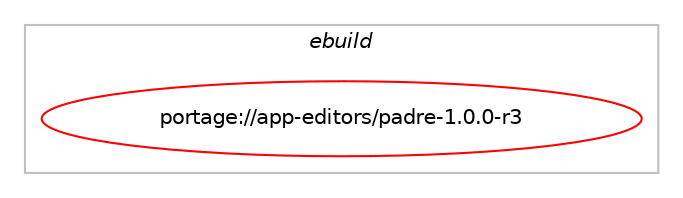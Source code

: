 digraph prolog {

# *************
# Graph options
# *************

newrank=true;
concentrate=true;
compound=true;
graph [rankdir=LR,fontname=Helvetica,fontsize=10,ranksep=1.5];#, ranksep=2.5, nodesep=0.2];
edge  [arrowhead=vee];
node  [fontname=Helvetica,fontsize=10];

# **********
# The ebuild
# **********

subgraph cluster_leftcol {
color=gray;
label=<<i>ebuild</i>>;
id [label="portage://app-editors/padre-1.0.0-r3", color=red, width=4, href="../app-editors/padre-1.0.0-r3.svg"];
}

# ****************
# The dependencies
# ****************

subgraph cluster_midcol {
color=gray;
label=<<i>dependencies</i>>;
subgraph cluster_compile {
fillcolor="#eeeeee";
style=filled;
label=<<i>compile</i>>;
# *** BEGIN UNKNOWN DEPENDENCY TYPE (TODO) ***
# id -> equal(package_dependency(portage://app-editors/padre-1.0.0-r3,install,no,dev-lang,perl,greaterequal,[5.38.2,,-r3,5.38.2-r3],[],[use(equal(perl_features_debug),none),use(equal(perl_features_ithreads),none),use(equal(perl_features_quadmath),none)]))
# *** END UNKNOWN DEPENDENCY TYPE (TODO) ***

}
subgraph cluster_compileandrun {
fillcolor="#eeeeee";
style=filled;
label=<<i>compile and run</i>>;
}
subgraph cluster_run {
fillcolor="#eeeeee";
style=filled;
label=<<i>run</i>>;
# *** BEGIN UNKNOWN DEPENDENCY TYPE (TODO) ***
# id -> equal(any_of_group([package_dependency(portage://app-editors/padre-1.0.0-r3,run,no,dev-lang,perl,greaterequal,[5.38.2,,-r3,5.38.2-r3],[],[use(enable(perl_features_ithreads),none)]),package_dependency(portage://app-editors/padre-1.0.0-r3,run,no,dev-lang,perl,smaller,[5.38.2,,-r3,5.38.2-r3],[],[use(enable(ithreads),none)])]))
# *** END UNKNOWN DEPENDENCY TYPE (TODO) ***

# *** BEGIN UNKNOWN DEPENDENCY TYPE (TODO) ***
# id -> equal(package_dependency(portage://app-editors/padre-1.0.0-r3,run,no,dev-lang,perl,greaterequal,[5.10.1,,,5.10.1],[],[]))
# *** END UNKNOWN DEPENDENCY TYPE (TODO) ***

# *** BEGIN UNKNOWN DEPENDENCY TYPE (TODO) ***
# id -> equal(package_dependency(portage://app-editors/padre-1.0.0-r3,run,no,dev-lang,perl,greaterequal,[5.38.2,,-r3,5.38.2-r3],[],[use(equal(perl_features_debug),none),use(equal(perl_features_ithreads),none),use(equal(perl_features_quadmath),none)]))
# *** END UNKNOWN DEPENDENCY TYPE (TODO) ***

# *** BEGIN UNKNOWN DEPENDENCY TYPE (TODO) ***
# id -> equal(package_dependency(portage://app-editors/padre-1.0.0-r3,run,no,dev-lang,perl,none,[,,],any_same_slot,[]))
# *** END UNKNOWN DEPENDENCY TYPE (TODO) ***

# *** BEGIN UNKNOWN DEPENDENCY TYPE (TODO) ***
# id -> equal(package_dependency(portage://app-editors/padre-1.0.0-r3,run,no,dev-perl,Algorithm-Diff,greaterequal,[1.190.0,,,1.190.0],[],[]))
# *** END UNKNOWN DEPENDENCY TYPE (TODO) ***

# *** BEGIN UNKNOWN DEPENDENCY TYPE (TODO) ***
# id -> equal(package_dependency(portage://app-editors/padre-1.0.0-r3,run,no,dev-perl,Capture-Tiny,greaterequal,[0.60.0,,,0.60.0],[],[]))
# *** END UNKNOWN DEPENDENCY TYPE (TODO) ***

# *** BEGIN UNKNOWN DEPENDENCY TYPE (TODO) ***
# id -> equal(package_dependency(portage://app-editors/padre-1.0.0-r3,run,no,dev-perl,Class-Adapter,greaterequal,[1.50.0,,,1.50.0],[],[]))
# *** END UNKNOWN DEPENDENCY TYPE (TODO) ***

# *** BEGIN UNKNOWN DEPENDENCY TYPE (TODO) ***
# id -> equal(package_dependency(portage://app-editors/padre-1.0.0-r3,run,no,dev-perl,Class-Inspector,greaterequal,[1.220.0,,,1.220.0],[],[]))
# *** END UNKNOWN DEPENDENCY TYPE (TODO) ***

# *** BEGIN UNKNOWN DEPENDENCY TYPE (TODO) ***
# id -> equal(package_dependency(portage://app-editors/padre-1.0.0-r3,run,no,dev-perl,Class-XSAccessor,greaterequal,[1.130.0,,,1.130.0],[],[]))
# *** END UNKNOWN DEPENDENCY TYPE (TODO) ***

# *** BEGIN UNKNOWN DEPENDENCY TYPE (TODO) ***
# id -> equal(package_dependency(portage://app-editors/padre-1.0.0-r3,run,no,dev-perl,DBD-SQLite,greaterequal,[1.350.0,,,1.350.0],[],[]))
# *** END UNKNOWN DEPENDENCY TYPE (TODO) ***

# *** BEGIN UNKNOWN DEPENDENCY TYPE (TODO) ***
# id -> equal(package_dependency(portage://app-editors/padre-1.0.0-r3,run,no,dev-perl,DBI,greaterequal,[1.580.0,,,1.580.0],[],[]))
# *** END UNKNOWN DEPENDENCY TYPE (TODO) ***

# *** BEGIN UNKNOWN DEPENDENCY TYPE (TODO) ***
# id -> equal(package_dependency(portage://app-editors/padre-1.0.0-r3,run,no,dev-perl,Debug-Client,greaterequal,[0.200.0,,,0.200.0],[],[]))
# *** END UNKNOWN DEPENDENCY TYPE (TODO) ***

# *** BEGIN UNKNOWN DEPENDENCY TYPE (TODO) ***
# id -> equal(package_dependency(portage://app-editors/padre-1.0.0-r3,run,no,dev-perl,Devel-Dumpvar,greaterequal,[0.40.0,,,0.40.0],[],[]))
# *** END UNKNOWN DEPENDENCY TYPE (TODO) ***

# *** BEGIN UNKNOWN DEPENDENCY TYPE (TODO) ***
# id -> equal(package_dependency(portage://app-editors/padre-1.0.0-r3,run,no,dev-perl,Devel-Refactor,greaterequal,[0.50.0,,,0.50.0],[],[]))
# *** END UNKNOWN DEPENDENCY TYPE (TODO) ***

# *** BEGIN UNKNOWN DEPENDENCY TYPE (TODO) ***
# id -> equal(package_dependency(portage://app-editors/padre-1.0.0-r3,run,no,dev-perl,File-Copy-Recursive,greaterequal,[0.370.0,,,0.370.0],[],[]))
# *** END UNKNOWN DEPENDENCY TYPE (TODO) ***

# *** BEGIN UNKNOWN DEPENDENCY TYPE (TODO) ***
# id -> equal(package_dependency(portage://app-editors/padre-1.0.0-r3,run,no,dev-perl,File-Find-Rule,greaterequal,[0.300.0,,,0.300.0],[],[]))
# *** END UNKNOWN DEPENDENCY TYPE (TODO) ***

# *** BEGIN UNKNOWN DEPENDENCY TYPE (TODO) ***
# id -> equal(package_dependency(portage://app-editors/padre-1.0.0-r3,run,no,dev-perl,File-HomeDir,greaterequal,[0.910.0,,,0.910.0],[],[]))
# *** END UNKNOWN DEPENDENCY TYPE (TODO) ***

# *** BEGIN UNKNOWN DEPENDENCY TYPE (TODO) ***
# id -> equal(package_dependency(portage://app-editors/padre-1.0.0-r3,run,no,dev-perl,File-Remove,greaterequal,[1.400.0,,,1.400.0],[],[]))
# *** END UNKNOWN DEPENDENCY TYPE (TODO) ***

# *** BEGIN UNKNOWN DEPENDENCY TYPE (TODO) ***
# id -> equal(package_dependency(portage://app-editors/padre-1.0.0-r3,run,no,dev-perl,File-ShareDir,greaterequal,[1.0.0,,,1.0.0],[],[]))
# *** END UNKNOWN DEPENDENCY TYPE (TODO) ***

# *** BEGIN UNKNOWN DEPENDENCY TYPE (TODO) ***
# id -> equal(package_dependency(portage://app-editors/padre-1.0.0-r3,run,no,dev-perl,File-Which,greaterequal,[1.80.0,,,1.80.0],[],[]))
# *** END UNKNOWN DEPENDENCY TYPE (TODO) ***

# *** BEGIN UNKNOWN DEPENDENCY TYPE (TODO) ***
# id -> equal(package_dependency(portage://app-editors/padre-1.0.0-r3,run,no,dev-perl,File-pushd,none,[,,],[],[]))
# *** END UNKNOWN DEPENDENCY TYPE (TODO) ***

# *** BEGIN UNKNOWN DEPENDENCY TYPE (TODO) ***
# id -> equal(package_dependency(portage://app-editors/padre-1.0.0-r3,run,no,dev-perl,HTML-Parser,greaterequal,[3.580.0,,,3.580.0],[],[]))
# *** END UNKNOWN DEPENDENCY TYPE (TODO) ***

# *** BEGIN UNKNOWN DEPENDENCY TYPE (TODO) ***
# id -> equal(package_dependency(portage://app-editors/padre-1.0.0-r3,run,no,dev-perl,IO-String,greaterequal,[1.80.0,,,1.80.0],[],[]))
# *** END UNKNOWN DEPENDENCY TYPE (TODO) ***

# *** BEGIN UNKNOWN DEPENDENCY TYPE (TODO) ***
# id -> equal(package_dependency(portage://app-editors/padre-1.0.0-r3,run,no,dev-perl,IO-stringy,greaterequal,[2.110.0,,,2.110.0],[],[]))
# *** END UNKNOWN DEPENDENCY TYPE (TODO) ***

# *** BEGIN UNKNOWN DEPENDENCY TYPE (TODO) ***
# id -> equal(package_dependency(portage://app-editors/padre-1.0.0-r3,run,no,dev-perl,IPC-Run,greaterequal,[0.830.0,,,0.830.0],[],[]))
# *** END UNKNOWN DEPENDENCY TYPE (TODO) ***

# *** BEGIN UNKNOWN DEPENDENCY TYPE (TODO) ***
# id -> equal(package_dependency(portage://app-editors/padre-1.0.0-r3,run,no,dev-perl,JSON-XS,greaterequal,[2.2.9,,,2.2.9],[],[]))
# *** END UNKNOWN DEPENDENCY TYPE (TODO) ***

# *** BEGIN UNKNOWN DEPENDENCY TYPE (TODO) ***
# id -> equal(package_dependency(portage://app-editors/padre-1.0.0-r3,run,no,dev-perl,List-MoreUtils,greaterequal,[0.220.0,,,0.220.0],[],[]))
# *** END UNKNOWN DEPENDENCY TYPE (TODO) ***

# *** BEGIN UNKNOWN DEPENDENCY TYPE (TODO) ***
# id -> equal(package_dependency(portage://app-editors/padre-1.0.0-r3,run,no,dev-perl,Locale-Msgfmt,greaterequal,[0.150.0,,,0.150.0],[],[]))
# *** END UNKNOWN DEPENDENCY TYPE (TODO) ***

# *** BEGIN UNKNOWN DEPENDENCY TYPE (TODO) ***
# id -> equal(package_dependency(portage://app-editors/padre-1.0.0-r3,run,no,dev-perl,Module-Manifest,greaterequal,[0.70.0,,,0.70.0],[],[]))
# *** END UNKNOWN DEPENDENCY TYPE (TODO) ***

# *** BEGIN UNKNOWN DEPENDENCY TYPE (TODO) ***
# id -> equal(package_dependency(portage://app-editors/padre-1.0.0-r3,run,no,dev-perl,ORLite,greaterequal,[1.960.0,,,1.960.0],[],[]))
# *** END UNKNOWN DEPENDENCY TYPE (TODO) ***

# *** BEGIN UNKNOWN DEPENDENCY TYPE (TODO) ***
# id -> equal(package_dependency(portage://app-editors/padre-1.0.0-r3,run,no,dev-perl,ORLite-Migrate,greaterequal,[1.100.0,,,1.100.0],[],[]))
# *** END UNKNOWN DEPENDENCY TYPE (TODO) ***

# *** BEGIN UNKNOWN DEPENDENCY TYPE (TODO) ***
# id -> equal(package_dependency(portage://app-editors/padre-1.0.0-r3,run,no,dev-perl,PAR,greaterequal,[0.989.0,,,0.989.0],[],[]))
# *** END UNKNOWN DEPENDENCY TYPE (TODO) ***

# *** BEGIN UNKNOWN DEPENDENCY TYPE (TODO) ***
# id -> equal(package_dependency(portage://app-editors/padre-1.0.0-r3,run,no,dev-perl,PPI,greaterequal,[1.205.0,,,1.205.0],[],[]))
# *** END UNKNOWN DEPENDENCY TYPE (TODO) ***

# *** BEGIN UNKNOWN DEPENDENCY TYPE (TODO) ***
# id -> equal(package_dependency(portage://app-editors/padre-1.0.0-r3,run,no,dev-perl,PPIx-EditorTools,greaterequal,[0.130.0,,,0.130.0],[],[]))
# *** END UNKNOWN DEPENDENCY TYPE (TODO) ***

# *** BEGIN UNKNOWN DEPENDENCY TYPE (TODO) ***
# id -> equal(package_dependency(portage://app-editors/padre-1.0.0-r3,run,no,dev-perl,PPIx-Regexp,greaterequal,[0.11.0,,,0.11.0],[],[]))
# *** END UNKNOWN DEPENDENCY TYPE (TODO) ***

# *** BEGIN UNKNOWN DEPENDENCY TYPE (TODO) ***
# id -> equal(package_dependency(portage://app-editors/padre-1.0.0-r3,run,no,dev-perl,Params-Util,greaterequal,[0.330.0,,,0.330.0],[],[]))
# *** END UNKNOWN DEPENDENCY TYPE (TODO) ***

# *** BEGIN UNKNOWN DEPENDENCY TYPE (TODO) ***
# id -> equal(package_dependency(portage://app-editors/padre-1.0.0-r3,run,no,dev-perl,Parse-ErrorString-Perl,greaterequal,[0.140.0,,,0.140.0],[],[]))
# *** END UNKNOWN DEPENDENCY TYPE (TODO) ***

# *** BEGIN UNKNOWN DEPENDENCY TYPE (TODO) ***
# id -> equal(package_dependency(portage://app-editors/padre-1.0.0-r3,run,no,dev-perl,Parse-ExuberantCTags,greaterequal,[1.0.0,,,1.0.0],[],[]))
# *** END UNKNOWN DEPENDENCY TYPE (TODO) ***

# *** BEGIN UNKNOWN DEPENDENCY TYPE (TODO) ***
# id -> equal(package_dependency(portage://app-editors/padre-1.0.0-r3,run,no,dev-perl,Pod-Abstract,greaterequal,[0.160.0,,,0.160.0],[],[]))
# *** END UNKNOWN DEPENDENCY TYPE (TODO) ***

# *** BEGIN UNKNOWN DEPENDENCY TYPE (TODO) ***
# id -> equal(package_dependency(portage://app-editors/padre-1.0.0-r3,run,no,dev-perl,Pod-POM,greaterequal,[0.170.0,,,0.170.0],[],[]))
# *** END UNKNOWN DEPENDENCY TYPE (TODO) ***

# *** BEGIN UNKNOWN DEPENDENCY TYPE (TODO) ***
# id -> equal(package_dependency(portage://app-editors/padre-1.0.0-r3,run,no,dev-perl,Probe-Perl,none,[,,],[],[]))
# *** END UNKNOWN DEPENDENCY TYPE (TODO) ***

# *** BEGIN UNKNOWN DEPENDENCY TYPE (TODO) ***
# id -> equal(package_dependency(portage://app-editors/padre-1.0.0-r3,run,no,dev-perl,Sort-Versions,greaterequal,[1.500.0,,,1.500.0],[],[]))
# *** END UNKNOWN DEPENDENCY TYPE (TODO) ***

# *** BEGIN UNKNOWN DEPENDENCY TYPE (TODO) ***
# id -> equal(package_dependency(portage://app-editors/padre-1.0.0-r3,run,no,dev-perl,Template-Tiny,greaterequal,[0.110.0,,,0.110.0],[],[]))
# *** END UNKNOWN DEPENDENCY TYPE (TODO) ***

# *** BEGIN UNKNOWN DEPENDENCY TYPE (TODO) ***
# id -> equal(package_dependency(portage://app-editors/padre-1.0.0-r3,run,no,dev-perl,Text-Diff,greaterequal,[1.410.0,,,1.410.0],[],[]))
# *** END UNKNOWN DEPENDENCY TYPE (TODO) ***

# *** BEGIN UNKNOWN DEPENDENCY TYPE (TODO) ***
# id -> equal(package_dependency(portage://app-editors/padre-1.0.0-r3,run,no,dev-perl,Text-FindIndent,greaterequal,[0.100.0,,,0.100.0],[],[]))
# *** END UNKNOWN DEPENDENCY TYPE (TODO) ***

# *** BEGIN UNKNOWN DEPENDENCY TYPE (TODO) ***
# id -> equal(package_dependency(portage://app-editors/padre-1.0.0-r3,run,no,dev-perl,Text-Patch,greaterequal,[1.800.0,,,1.800.0],[],[]))
# *** END UNKNOWN DEPENDENCY TYPE (TODO) ***

# *** BEGIN UNKNOWN DEPENDENCY TYPE (TODO) ***
# id -> equal(package_dependency(portage://app-editors/padre-1.0.0-r3,run,no,dev-perl,URI,none,[,,],[],[]))
# *** END UNKNOWN DEPENDENCY TYPE (TODO) ***

# *** BEGIN UNKNOWN DEPENDENCY TYPE (TODO) ***
# id -> equal(package_dependency(portage://app-editors/padre-1.0.0-r3,run,no,dev-perl,Wx,greaterequal,[0.990.100,,,0.990.100],[],[]))
# *** END UNKNOWN DEPENDENCY TYPE (TODO) ***

# *** BEGIN UNKNOWN DEPENDENCY TYPE (TODO) ***
# id -> equal(package_dependency(portage://app-editors/padre-1.0.0-r3,run,no,dev-perl,Wx-Perl-ProcessStream,greaterequal,[0.280.0,,,0.280.0],[],[]))
# *** END UNKNOWN DEPENDENCY TYPE (TODO) ***

# *** BEGIN UNKNOWN DEPENDENCY TYPE (TODO) ***
# id -> equal(package_dependency(portage://app-editors/padre-1.0.0-r3,run,no,dev-perl,Wx-Scintilla,greaterequal,[0.340.0,,,0.340.0],[],[]))
# *** END UNKNOWN DEPENDENCY TYPE (TODO) ***

# *** BEGIN UNKNOWN DEPENDENCY TYPE (TODO) ***
# id -> equal(package_dependency(portage://app-editors/padre-1.0.0-r3,run,no,dev-perl,YAML-Tiny,greaterequal,[1.320.0,,,1.320.0],[],[]))
# *** END UNKNOWN DEPENDENCY TYPE (TODO) ***

# *** BEGIN UNKNOWN DEPENDENCY TYPE (TODO) ***
# id -> equal(package_dependency(portage://app-editors/padre-1.0.0-r3,run,no,dev-perl,libwww-perl,greaterequal,[5.815.0,,,5.815.0],[],[]))
# *** END UNKNOWN DEPENDENCY TYPE (TODO) ***

# *** BEGIN UNKNOWN DEPENDENCY TYPE (TODO) ***
# id -> equal(package_dependency(portage://app-editors/padre-1.0.0-r3,run,no,virtual,perl-File-Path,greaterequal,[2.80.0,,,2.80.0],[],[]))
# *** END UNKNOWN DEPENDENCY TYPE (TODO) ***

# *** BEGIN UNKNOWN DEPENDENCY TYPE (TODO) ***
# id -> equal(package_dependency(portage://app-editors/padre-1.0.0-r3,run,no,virtual,perl-File-Spec,greaterequal,[3.27.1,,,3.27.1],[],[]))
# *** END UNKNOWN DEPENDENCY TYPE (TODO) ***

# *** BEGIN UNKNOWN DEPENDENCY TYPE (TODO) ***
# id -> equal(package_dependency(portage://app-editors/padre-1.0.0-r3,run,no,virtual,perl-File-Temp,greaterequal,[0.200.0,,,0.200.0],[],[]))
# *** END UNKNOWN DEPENDENCY TYPE (TODO) ***

# *** BEGIN UNKNOWN DEPENDENCY TYPE (TODO) ***
# id -> equal(package_dependency(portage://app-editors/padre-1.0.0-r3,run,no,virtual,perl-Getopt-Long,none,[,,],[],[]))
# *** END UNKNOWN DEPENDENCY TYPE (TODO) ***

# *** BEGIN UNKNOWN DEPENDENCY TYPE (TODO) ***
# id -> equal(package_dependency(portage://app-editors/padre-1.0.0-r3,run,no,virtual,perl-IO,none,[,,],[],[]))
# *** END UNKNOWN DEPENDENCY TYPE (TODO) ***

# *** BEGIN UNKNOWN DEPENDENCY TYPE (TODO) ***
# id -> equal(package_dependency(portage://app-editors/padre-1.0.0-r3,run,no,virtual,perl-Pod-Simple,greaterequal,[3.70.0,,,3.70.0],[],[]))
# *** END UNKNOWN DEPENDENCY TYPE (TODO) ***

# *** BEGIN UNKNOWN DEPENDENCY TYPE (TODO) ***
# id -> equal(package_dependency(portage://app-editors/padre-1.0.0-r3,run,no,virtual,perl-Scalar-List-Utils,greaterequal,[1.180.0,,,1.180.0],[],[]))
# *** END UNKNOWN DEPENDENCY TYPE (TODO) ***

# *** BEGIN UNKNOWN DEPENDENCY TYPE (TODO) ***
# id -> equal(package_dependency(portage://app-editors/padre-1.0.0-r3,run,no,virtual,perl-Storable,greaterequal,[2.160.0,,,2.160.0],[],[]))
# *** END UNKNOWN DEPENDENCY TYPE (TODO) ***

# *** BEGIN UNKNOWN DEPENDENCY TYPE (TODO) ***
# id -> equal(package_dependency(portage://app-editors/padre-1.0.0-r3,run,no,virtual,perl-Text-Balanced,greaterequal,[0.800.0,,,0.800.0],[],[]))
# *** END UNKNOWN DEPENDENCY TYPE (TODO) ***

# *** BEGIN UNKNOWN DEPENDENCY TYPE (TODO) ***
# id -> equal(package_dependency(portage://app-editors/padre-1.0.0-r3,run,no,virtual,perl-Time-HiRes,greaterequal,[1.97.18,,,1.97.18],[],[]))
# *** END UNKNOWN DEPENDENCY TYPE (TODO) ***

# *** BEGIN UNKNOWN DEPENDENCY TYPE (TODO) ***
# id -> equal(package_dependency(portage://app-editors/padre-1.0.0-r3,run,no,virtual,perl-threads,greaterequal,[1.710.0,,,1.710.0],[],[]))
# *** END UNKNOWN DEPENDENCY TYPE (TODO) ***

# *** BEGIN UNKNOWN DEPENDENCY TYPE (TODO) ***
# id -> equal(package_dependency(portage://app-editors/padre-1.0.0-r3,run,no,virtual,perl-threads-shared,greaterequal,[1.330.0,,,1.330.0],[],[]))
# *** END UNKNOWN DEPENDENCY TYPE (TODO) ***

# *** BEGIN UNKNOWN DEPENDENCY TYPE (TODO) ***
# id -> equal(package_dependency(portage://app-editors/padre-1.0.0-r3,run,no,virtual,perl-version,greaterequal,[0.790.0,,,0.790.0],[],[]))
# *** END UNKNOWN DEPENDENCY TYPE (TODO) ***

}
}

# **************
# The candidates
# **************

subgraph cluster_choices {
rank=same;
color=gray;
label=<<i>candidates</i>>;

}

}
